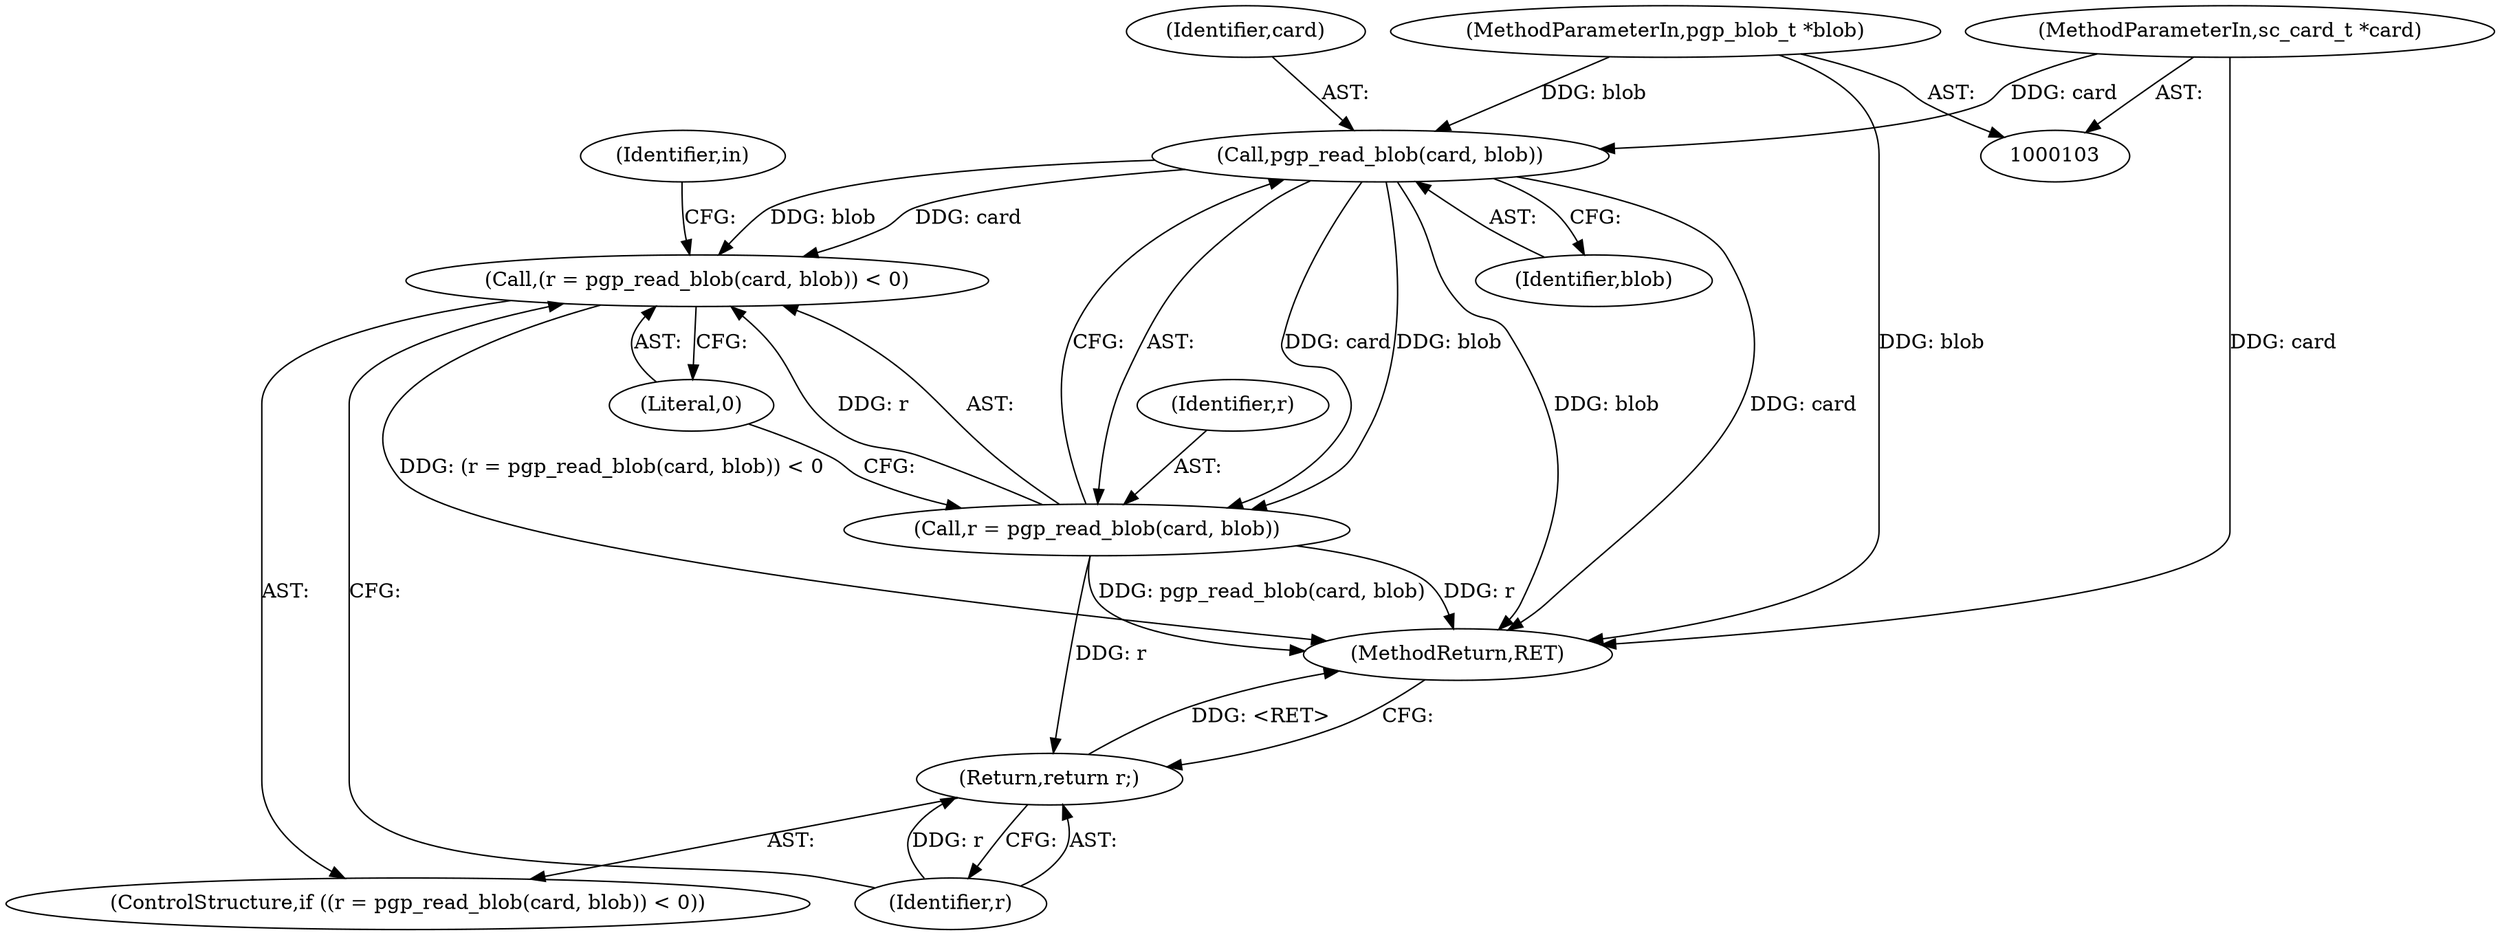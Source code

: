 digraph "0_OpenSC_8fe377e93b4b56060e5bbfb6f3142ceaeca744fa_13@API" {
"1000121" [label="(Call,pgp_read_blob(card, blob))"];
"1000104" [label="(MethodParameterIn,sc_card_t *card)"];
"1000105" [label="(MethodParameterIn,pgp_blob_t *blob)"];
"1000118" [label="(Call,(r = pgp_read_blob(card, blob)) < 0)"];
"1000119" [label="(Call,r = pgp_read_blob(card, blob))"];
"1000125" [label="(Return,return r;)"];
"1000119" [label="(Call,r = pgp_read_blob(card, blob))"];
"1000120" [label="(Identifier,r)"];
"1000126" [label="(Identifier,r)"];
"1000121" [label="(Call,pgp_read_blob(card, blob))"];
"1000123" [label="(Identifier,blob)"];
"1000117" [label="(ControlStructure,if ((r = pgp_read_blob(card, blob)) < 0))"];
"1000246" [label="(MethodReturn,RET)"];
"1000104" [label="(MethodParameterIn,sc_card_t *card)"];
"1000118" [label="(Call,(r = pgp_read_blob(card, blob)) < 0)"];
"1000105" [label="(MethodParameterIn,pgp_blob_t *blob)"];
"1000128" [label="(Identifier,in)"];
"1000125" [label="(Return,return r;)"];
"1000124" [label="(Literal,0)"];
"1000122" [label="(Identifier,card)"];
"1000121" -> "1000119"  [label="AST: "];
"1000121" -> "1000123"  [label="CFG: "];
"1000122" -> "1000121"  [label="AST: "];
"1000123" -> "1000121"  [label="AST: "];
"1000119" -> "1000121"  [label="CFG: "];
"1000121" -> "1000246"  [label="DDG: blob"];
"1000121" -> "1000246"  [label="DDG: card"];
"1000121" -> "1000118"  [label="DDG: card"];
"1000121" -> "1000118"  [label="DDG: blob"];
"1000121" -> "1000119"  [label="DDG: card"];
"1000121" -> "1000119"  [label="DDG: blob"];
"1000104" -> "1000121"  [label="DDG: card"];
"1000105" -> "1000121"  [label="DDG: blob"];
"1000104" -> "1000103"  [label="AST: "];
"1000104" -> "1000246"  [label="DDG: card"];
"1000105" -> "1000103"  [label="AST: "];
"1000105" -> "1000246"  [label="DDG: blob"];
"1000118" -> "1000117"  [label="AST: "];
"1000118" -> "1000124"  [label="CFG: "];
"1000119" -> "1000118"  [label="AST: "];
"1000124" -> "1000118"  [label="AST: "];
"1000126" -> "1000118"  [label="CFG: "];
"1000128" -> "1000118"  [label="CFG: "];
"1000118" -> "1000246"  [label="DDG: (r = pgp_read_blob(card, blob)) < 0"];
"1000119" -> "1000118"  [label="DDG: r"];
"1000120" -> "1000119"  [label="AST: "];
"1000124" -> "1000119"  [label="CFG: "];
"1000119" -> "1000246"  [label="DDG: pgp_read_blob(card, blob)"];
"1000119" -> "1000246"  [label="DDG: r"];
"1000119" -> "1000125"  [label="DDG: r"];
"1000125" -> "1000117"  [label="AST: "];
"1000125" -> "1000126"  [label="CFG: "];
"1000126" -> "1000125"  [label="AST: "];
"1000246" -> "1000125"  [label="CFG: "];
"1000125" -> "1000246"  [label="DDG: <RET>"];
"1000126" -> "1000125"  [label="DDG: r"];
}

